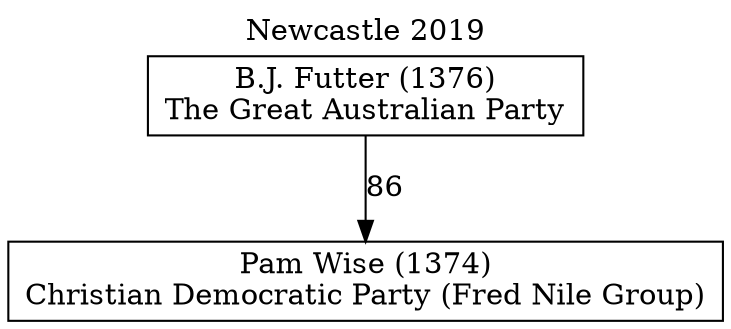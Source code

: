 // House preference flow
digraph "Pam Wise (1374)_Newcastle_2019" {
	graph [label="Newcastle 2019" labelloc=t mclimit=10]
	node [shape=box]
	"Pam Wise (1374)" [label="Pam Wise (1374)
Christian Democratic Party (Fred Nile Group)"]
	"B.J. Futter (1376)" [label="B.J. Futter (1376)
The Great Australian Party"]
	"B.J. Futter (1376)" -> "Pam Wise (1374)" [label=86]
}
